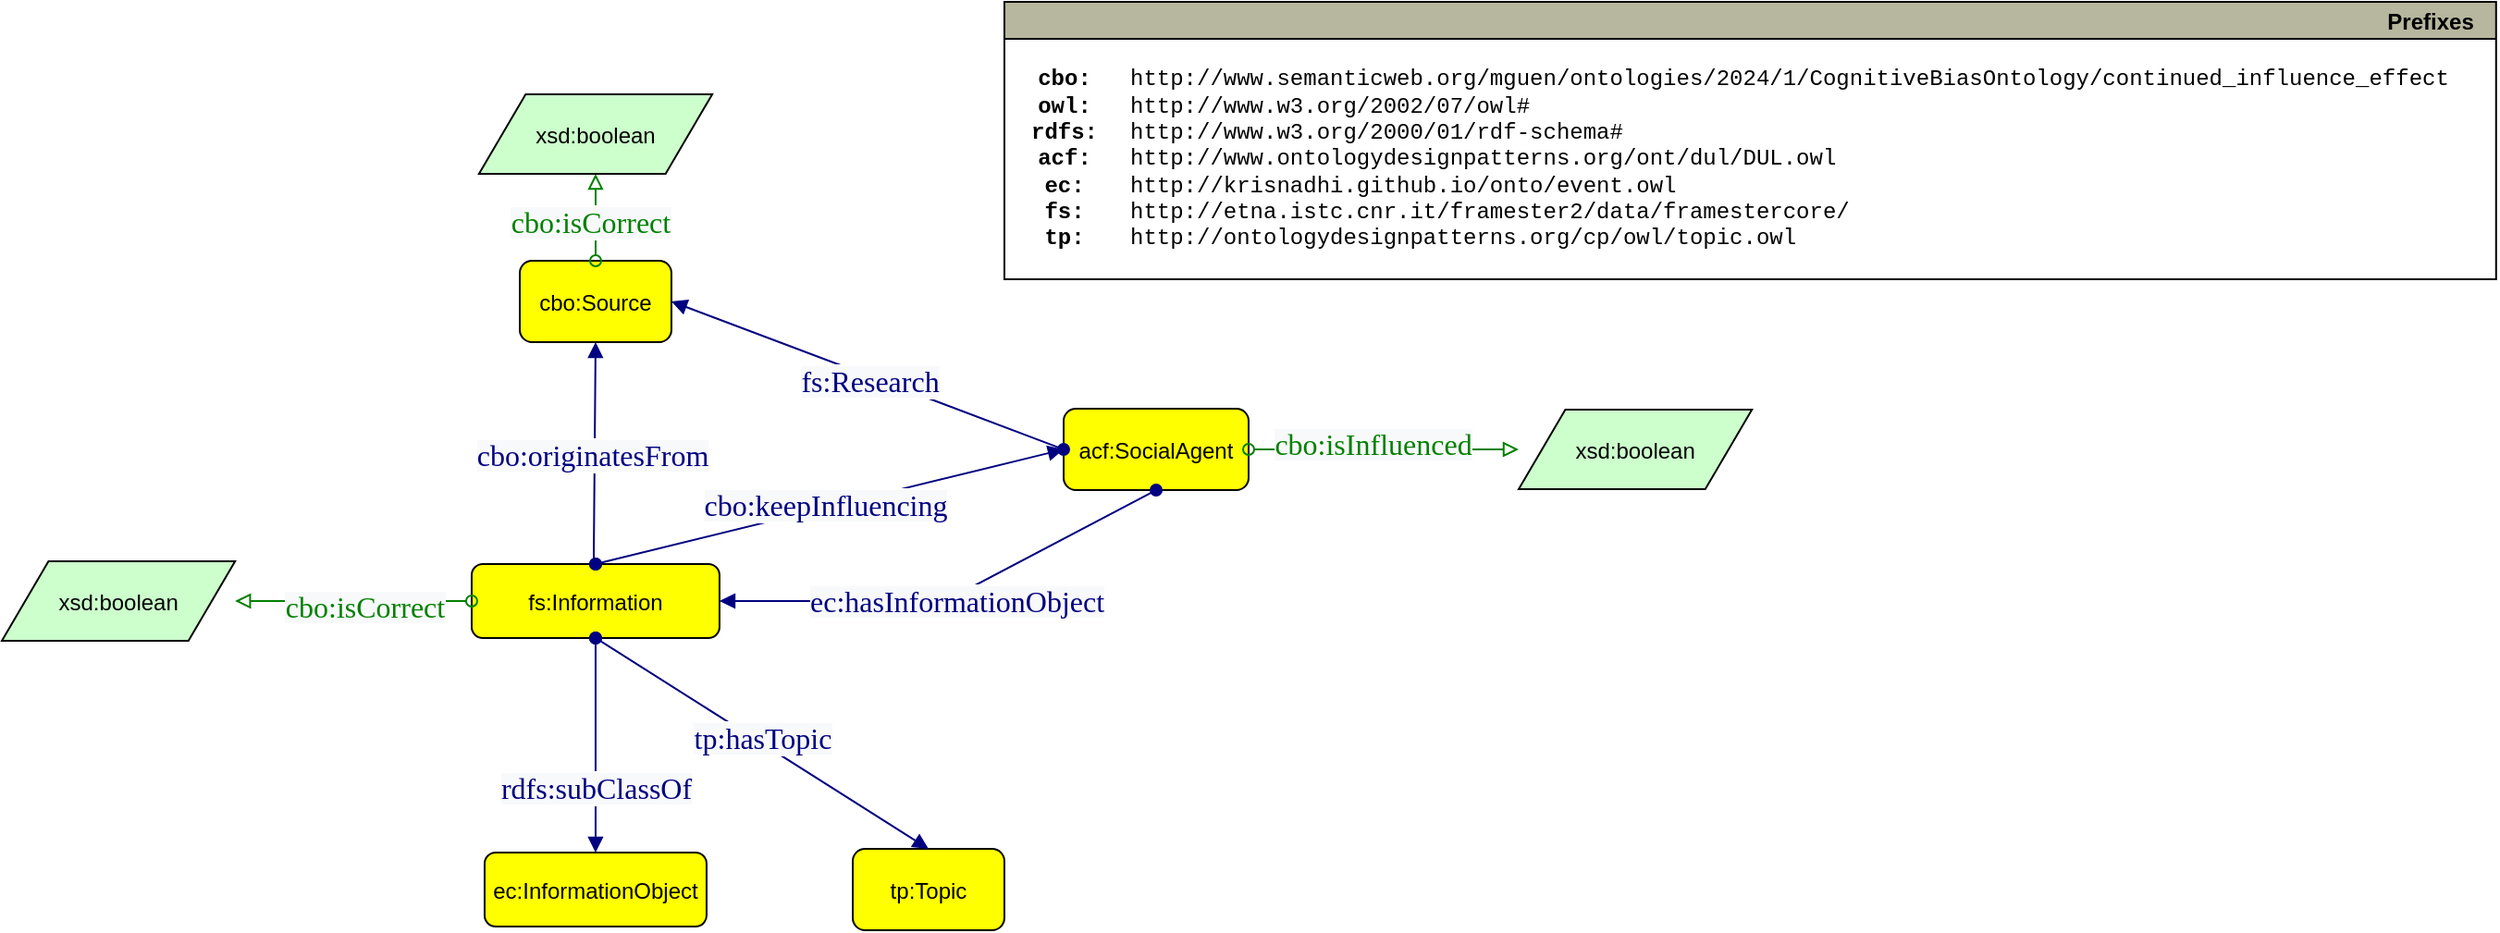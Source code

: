 <mxfile version="23.1.6" type="device">
  <diagram name="Pagina-1" id="qxMywMA8TPre7az3SqLo">
    <mxGraphModel dx="1947" dy="468" grid="1" gridSize="10" guides="1" tooltips="1" connect="1" arrows="1" fold="1" page="1" pageScale="1" pageWidth="827" pageHeight="1169" math="0" shadow="0">
      <root>
        <mxCell id="0" />
        <mxCell id="1" parent="0" />
        <mxCell id="KEmaoDHBCf6uQCs7UtCY-1" value="tp:Topic" style="graphMlID=n4;shape=rect;rounded=1;arcsize=30;fillColor=#ffff00;strokeColor=#000000;strokeWidth=1.0" parent="1" vertex="1">
          <mxGeometry x="300" y="508" width="81.968" height="44" as="geometry" />
        </mxCell>
        <mxCell id="KEmaoDHBCf6uQCs7UtCY-2" value="ec:InformationObject" style="graphMlID=n4;shape=rect;rounded=1;arcsize=30;fillColor=#ffff00;strokeColor=#000000;strokeWidth=1.0" parent="1" vertex="1">
          <mxGeometry x="100.98" y="510" width="120" height="40" as="geometry" />
        </mxCell>
        <mxCell id="KEmaoDHBCf6uQCs7UtCY-5" value="fs:Information" style="graphMlID=n4;shape=rect;rounded=1;arcsize=30;fillColor=#ffff00;strokeColor=#000000;strokeWidth=1.0" parent="1" vertex="1">
          <mxGeometry x="93.99" y="354" width="133.98" height="40" as="geometry" />
        </mxCell>
        <mxCell id="KEmaoDHBCf6uQCs7UtCY-6" value="acf:SocialAgent" style="graphMlID=n4;shape=rect;rounded=1;arcsize=30;fillColor=#ffff00;strokeColor=#000000;strokeWidth=1.0" parent="1" vertex="1">
          <mxGeometry x="414" y="270" width="100" height="44" as="geometry" />
        </mxCell>
        <mxCell id="KEmaoDHBCf6uQCs7UtCY-7" value="cbo:Source" style="graphMlID=n4;shape=rect;rounded=1;arcsize=30;fillColor=#ffff00;strokeColor=#000000;strokeWidth=1.0" parent="1" vertex="1">
          <mxGeometry x="120" y="190" width="81.968" height="44" as="geometry" />
        </mxCell>
        <mxCell id="KEmaoDHBCf6uQCs7UtCY-10" value="" style="graphMlID=e0;rounded=0;endArrow=block;strokeColor=#000080;strokeWidth=1.0;startArrow=oval;startFill=1;endFill=1;exitX=0.5;exitY=1;exitDx=0;exitDy=0;entryX=0.5;entryY=0;entryDx=0;entryDy=0;" parent="1" source="KEmaoDHBCf6uQCs7UtCY-5" target="KEmaoDHBCf6uQCs7UtCY-2" edge="1">
          <mxGeometry relative="1" as="geometry">
            <mxPoint x="340" y="390.082" as="sourcePoint" />
            <mxPoint x="491" y="390" as="targetPoint" />
          </mxGeometry>
        </mxCell>
        <mxCell id="KEmaoDHBCf6uQCs7UtCY-11" value="&lt;span style=&quot;color: rgb(0 , 0 , 128) ; font-family: &amp;quot;dialog&amp;quot; ; font-size: 16px ; background-color: rgb(248 , 249 , 250)&quot;&gt;rdfs:subClassOf&lt;/span&gt;" style="text;html=1;align=center;verticalAlign=middle;resizable=0;points=[];labelBackgroundColor=#ffffff;" parent="KEmaoDHBCf6uQCs7UtCY-10" vertex="1" connectable="0">
          <mxGeometry x="-0.017" y="2" relative="1" as="geometry">
            <mxPoint x="-2" y="24" as="offset" />
          </mxGeometry>
        </mxCell>
        <mxCell id="KEmaoDHBCf6uQCs7UtCY-14" value="" style="graphMlID=e0;rounded=0;endArrow=block;strokeColor=#000080;strokeWidth=1.0;startArrow=oval;startFill=1;endFill=1;exitX=0.5;exitY=1;exitDx=0;exitDy=0;entryX=0.5;entryY=0;entryDx=0;entryDy=0;" parent="1" source="KEmaoDHBCf6uQCs7UtCY-5" target="KEmaoDHBCf6uQCs7UtCY-1" edge="1">
          <mxGeometry relative="1" as="geometry">
            <mxPoint x="340" y="270.082" as="sourcePoint" />
            <mxPoint x="491" y="270" as="targetPoint" />
          </mxGeometry>
        </mxCell>
        <mxCell id="KEmaoDHBCf6uQCs7UtCY-15" value="&lt;span style=&quot;color: rgb(0 , 0 , 128) ; font-family: &amp;quot;dialog&amp;quot; ; font-size: 16px ; background-color: rgb(248 , 249 , 250)&quot;&gt;tp:hasTopic&lt;/span&gt;" style="text;html=1;align=center;verticalAlign=middle;resizable=0;points=[];labelBackgroundColor=#ffffff;" parent="KEmaoDHBCf6uQCs7UtCY-14" vertex="1" connectable="0">
          <mxGeometry x="-0.017" y="2" relative="1" as="geometry">
            <mxPoint as="offset" />
          </mxGeometry>
        </mxCell>
        <mxCell id="KEmaoDHBCf6uQCs7UtCY-18" value="" style="graphMlID=e0;rounded=0;endArrow=block;strokeColor=#000080;strokeWidth=1.0;startArrow=oval;startFill=1;endFill=1;exitX=0.5;exitY=1;exitDx=0;exitDy=0;entryX=1;entryY=0.5;entryDx=0;entryDy=0;" parent="1" source="KEmaoDHBCf6uQCs7UtCY-6" target="KEmaoDHBCf6uQCs7UtCY-5" edge="1">
          <mxGeometry relative="1" as="geometry">
            <mxPoint x="340" y="270.082" as="sourcePoint" />
            <mxPoint x="420" y="320" as="targetPoint" />
            <Array as="points">
              <mxPoint x="350" y="374" />
            </Array>
          </mxGeometry>
        </mxCell>
        <mxCell id="KEmaoDHBCf6uQCs7UtCY-19" value="&lt;span style=&quot;color: rgb(0 , 0 , 128) ; font-family: &amp;quot;dialog&amp;quot; ; font-size: 16px ; background-color: rgb(248 , 249 , 250)&quot;&gt;ec:hasInformationObject&lt;/span&gt;" style="text;html=1;align=center;verticalAlign=middle;resizable=0;points=[];labelBackgroundColor=#ffffff;" parent="KEmaoDHBCf6uQCs7UtCY-18" vertex="1" connectable="0">
          <mxGeometry x="-0.017" y="2" relative="1" as="geometry">
            <mxPoint as="offset" />
          </mxGeometry>
        </mxCell>
        <mxCell id="KEmaoDHBCf6uQCs7UtCY-28" value="" style="graphMlID=e0;rounded=0;endArrow=block;strokeColor=#000080;strokeWidth=1.0;startArrow=oval;startFill=1;endFill=1;exitX=0.5;exitY=0;exitDx=0;exitDy=0;entryX=0.5;entryY=1;entryDx=0;entryDy=0;" parent="1" source="KEmaoDHBCf6uQCs7UtCY-5" target="KEmaoDHBCf6uQCs7UtCY-7" edge="1">
          <mxGeometry relative="1" as="geometry">
            <mxPoint x="201" y="360" as="sourcePoint" />
            <mxPoint x="191" y="254" as="targetPoint" />
            <Array as="points">
              <mxPoint x="160" y="350" />
            </Array>
          </mxGeometry>
        </mxCell>
        <mxCell id="KEmaoDHBCf6uQCs7UtCY-29" value="&lt;span style=&quot;color: rgb(0 , 0 , 128) ; font-family: &amp;quot;dialog&amp;quot; ; font-size: 16px ; background-color: rgb(248 , 249 , 250)&quot;&gt;cbo:originatesFrom&lt;/span&gt;" style="text;html=1;align=center;verticalAlign=middle;resizable=0;points=[];labelBackgroundColor=#ffffff;" parent="KEmaoDHBCf6uQCs7UtCY-28" vertex="1" connectable="0">
          <mxGeometry x="-0.017" y="2" relative="1" as="geometry">
            <mxPoint as="offset" />
          </mxGeometry>
        </mxCell>
        <mxCell id="KEmaoDHBCf6uQCs7UtCY-40" value="" style="graphMlID=e0;rounded=0;endArrow=block;strokeColor=#000080;strokeWidth=1.0;startArrow=oval;startFill=1;endFill=1;exitX=0.5;exitY=0;exitDx=0;exitDy=0;entryX=0;entryY=0.5;entryDx=0;entryDy=0;" parent="1" source="KEmaoDHBCf6uQCs7UtCY-5" target="KEmaoDHBCf6uQCs7UtCY-6" edge="1">
          <mxGeometry relative="1" as="geometry">
            <mxPoint x="490" y="280.082" as="sourcePoint" />
            <mxPoint x="300" y="320" as="targetPoint" />
            <Array as="points" />
          </mxGeometry>
        </mxCell>
        <mxCell id="KEmaoDHBCf6uQCs7UtCY-41" value="&lt;span style=&quot;color: rgb(0 , 0 , 128) ; font-family: &amp;quot;dialog&amp;quot; ; font-size: 16px ; background-color: rgb(248 , 249 , 250)&quot;&gt;cbo:keepInfluencing&lt;/span&gt;" style="text;html=1;align=center;verticalAlign=middle;resizable=0;points=[];labelBackgroundColor=#ffffff;" parent="KEmaoDHBCf6uQCs7UtCY-40" vertex="1" connectable="0">
          <mxGeometry x="-0.017" y="2" relative="1" as="geometry">
            <mxPoint as="offset" />
          </mxGeometry>
        </mxCell>
        <mxCell id="KEmaoDHBCf6uQCs7UtCY-45" value="" style="graphMlID=e0;rounded=0;endArrow=block;strokeColor=#000080;strokeWidth=1.0;startArrow=oval;startFill=1;endFill=1;exitX=0;exitY=0.5;exitDx=0;exitDy=0;entryX=1;entryY=0.5;entryDx=0;entryDy=0;" parent="1" source="KEmaoDHBCf6uQCs7UtCY-6" target="KEmaoDHBCf6uQCs7UtCY-7" edge="1">
          <mxGeometry relative="1" as="geometry">
            <mxPoint x="510" y="80.082" as="sourcePoint" />
            <mxPoint x="661" y="80" as="targetPoint" />
          </mxGeometry>
        </mxCell>
        <mxCell id="KEmaoDHBCf6uQCs7UtCY-46" value="&lt;span style=&quot;color: rgb(0 , 0 , 128) ; font-family: &amp;quot;dialog&amp;quot; ; font-size: 16px ; background-color: rgb(248 , 249 , 250)&quot;&gt;fs:Research&lt;/span&gt;" style="text;html=1;align=center;verticalAlign=middle;resizable=0;points=[];labelBackgroundColor=#ffffff;" parent="KEmaoDHBCf6uQCs7UtCY-45" vertex="1" connectable="0">
          <mxGeometry x="-0.017" y="2" relative="1" as="geometry">
            <mxPoint as="offset" />
          </mxGeometry>
        </mxCell>
        <mxCell id="bjarH_RWbyKItV6CKXPP-2" value="" style="graphMlID=e2;rounded=0;endArrow=block;strokeColor=#008000;strokeWidth=1.0;startArrow=oval;startFill=0;endFill=0;exitX=0.5;exitY=0;exitDx=0;exitDy=0;entryX=0.5;entryY=1;entryDx=0;entryDy=0;" parent="1" source="KEmaoDHBCf6uQCs7UtCY-7" target="bjarH_RWbyKItV6CKXPP-4" edge="1">
          <mxGeometry relative="1" as="geometry">
            <mxPoint x="370" y="-80" as="sourcePoint" />
            <mxPoint x="160" y="-250" as="targetPoint" />
          </mxGeometry>
        </mxCell>
        <mxCell id="bjarH_RWbyKItV6CKXPP-3" value="&lt;span style=&quot;color: rgb(0 , 128 , 0) ; font-family: &amp;quot;dialog&amp;quot; ; font-size: 16px ; background-color: rgb(248 , 249 , 250)&quot;&gt;cbo:isCorrect&lt;/span&gt;" style="text;html=1;align=center;verticalAlign=middle;resizable=0;points=[];labelBackgroundColor=#ffffff;" parent="bjarH_RWbyKItV6CKXPP-2" vertex="1" connectable="0">
          <mxGeometry x="-0.09" y="3" relative="1" as="geometry">
            <mxPoint as="offset" />
          </mxGeometry>
        </mxCell>
        <mxCell id="bjarH_RWbyKItV6CKXPP-4" value="xsd:boolean" style="graphMlID=n6;shape=parallelogram;fillColor=#ccffcc;strokeColor=#000000;strokeWidth=1.0" parent="1" vertex="1">
          <mxGeometry x="97.94" y="100" width="126.095" height="43" as="geometry" />
        </mxCell>
        <mxCell id="bjarH_RWbyKItV6CKXPP-7" value="" style="graphMlID=e2;rounded=0;endArrow=block;strokeColor=#008000;strokeWidth=1.0;startArrow=oval;startFill=0;endFill=0;exitX=0;exitY=0.5;exitDx=0;exitDy=0;" parent="1" source="KEmaoDHBCf6uQCs7UtCY-5" target="bjarH_RWbyKItV6CKXPP-9" edge="1">
          <mxGeometry relative="1" as="geometry">
            <mxPoint y="360" as="sourcePoint" />
            <mxPoint x="-20" y="374" as="targetPoint" />
          </mxGeometry>
        </mxCell>
        <mxCell id="bjarH_RWbyKItV6CKXPP-8" value="&lt;span style=&quot;color: rgb(0 , 128 , 0) ; font-family: &amp;quot;dialog&amp;quot; ; font-size: 16px ; background-color: rgb(248 , 249 , 250)&quot;&gt;cbo:isCorrect&lt;/span&gt;" style="text;html=1;align=center;verticalAlign=middle;resizable=0;points=[];labelBackgroundColor=#ffffff;" parent="bjarH_RWbyKItV6CKXPP-7" vertex="1" connectable="0">
          <mxGeometry x="-0.09" y="3" relative="1" as="geometry">
            <mxPoint as="offset" />
          </mxGeometry>
        </mxCell>
        <mxCell id="bjarH_RWbyKItV6CKXPP-9" value="xsd:boolean" style="graphMlID=n6;shape=parallelogram;fillColor=#ccffcc;strokeColor=#000000;strokeWidth=1.0" parent="1" vertex="1">
          <mxGeometry x="-159.997" y="352.5" width="126.095" height="43" as="geometry" />
        </mxCell>
        <mxCell id="bjarH_RWbyKItV6CKXPP-10" value="" style="graphMlID=e2;rounded=0;endArrow=block;strokeColor=#008000;strokeWidth=1.0;startArrow=oval;startFill=0;endFill=0;exitX=1;exitY=0.5;exitDx=0;exitDy=0;" parent="1" source="KEmaoDHBCf6uQCs7UtCY-6" target="bjarH_RWbyKItV6CKXPP-12" edge="1">
          <mxGeometry relative="1" as="geometry">
            <mxPoint x="190" y="320" as="sourcePoint" />
            <mxPoint x="640" y="292" as="targetPoint" />
          </mxGeometry>
        </mxCell>
        <mxCell id="bjarH_RWbyKItV6CKXPP-11" value="&lt;span style=&quot;color: rgb(0 , 128 , 0) ; font-family: &amp;quot;dialog&amp;quot; ; font-size: 16px ; background-color: rgb(248 , 249 , 250)&quot;&gt;cbo:isInfluenced&lt;/span&gt;" style="text;html=1;align=center;verticalAlign=middle;resizable=0;points=[];labelBackgroundColor=#ffffff;" parent="bjarH_RWbyKItV6CKXPP-10" vertex="1" connectable="0">
          <mxGeometry x="-0.09" y="3" relative="1" as="geometry">
            <mxPoint as="offset" />
          </mxGeometry>
        </mxCell>
        <mxCell id="bjarH_RWbyKItV6CKXPP-12" value="xsd:boolean" style="graphMlID=n6;shape=parallelogram;fillColor=#ccffcc;strokeColor=#000000;strokeWidth=1.0" parent="1" vertex="1">
          <mxGeometry x="660.003" y="270.5" width="126.095" height="43" as="geometry" />
        </mxCell>
        <mxCell id="bjarH_RWbyKItV6CKXPP-13" value="Prefixes" style="graphMlID=n0;shape=swimlane;startSize=20;fillColor=#b7b69e;strokeColor=#000000;strokeWidth=1.0;align=right;spacingRight=10;fontStyle=1" parent="1" vertex="1">
          <mxGeometry x="381.97" y="50" width="806.42" height="150" as="geometry" />
        </mxCell>
        <mxCell id="bjarH_RWbyKItV6CKXPP-14" value="&lt;b&gt;cbo:&lt;br&gt;owl:&lt;br&gt;rdfs:&lt;br&gt;acf:&lt;br&gt;ec:&lt;br&gt;fs:&lt;br&gt;tp:&lt;br&gt;&lt;/b&gt;" style="text;html=1;align=center;verticalAlign=middle;resizable=0;points=[];autosize=1;fontFamily=Courier New;" parent="bjarH_RWbyKItV6CKXPP-13" vertex="1">
          <mxGeometry x="2.026" y="30.0" width="60" height="110" as="geometry" />
        </mxCell>
        <mxCell id="bjarH_RWbyKItV6CKXPP-15" value="http://www.semanticweb.org/mguen/ontologies/2024/1/CognitiveBiasOntology/continued_influence_effect&lt;br&gt;http://www.w3.org/2002/07/owl#&lt;br&gt;http://www.w3.org/2000/01/rdf-schema#&lt;br&gt;http://www.ontologydesignpatterns.org/ont/dul/DUL.owl&lt;br&gt;http://krisnadhi.github.io/onto/event.owl&lt;br&gt;http://etna.istc.cnr.it/framester2/data/framestercore/&lt;br&gt;http://ontologydesignpatterns.org/cp/owl/topic.owl" style="text;html=1;align=left;verticalAlign=middle;resizable=0;points=[];autosize=1;fontFamily=Courier New;" parent="bjarH_RWbyKItV6CKXPP-13" vertex="1">
          <mxGeometry x="66.416" y="30.0" width="740" height="110" as="geometry" />
        </mxCell>
      </root>
    </mxGraphModel>
  </diagram>
</mxfile>
